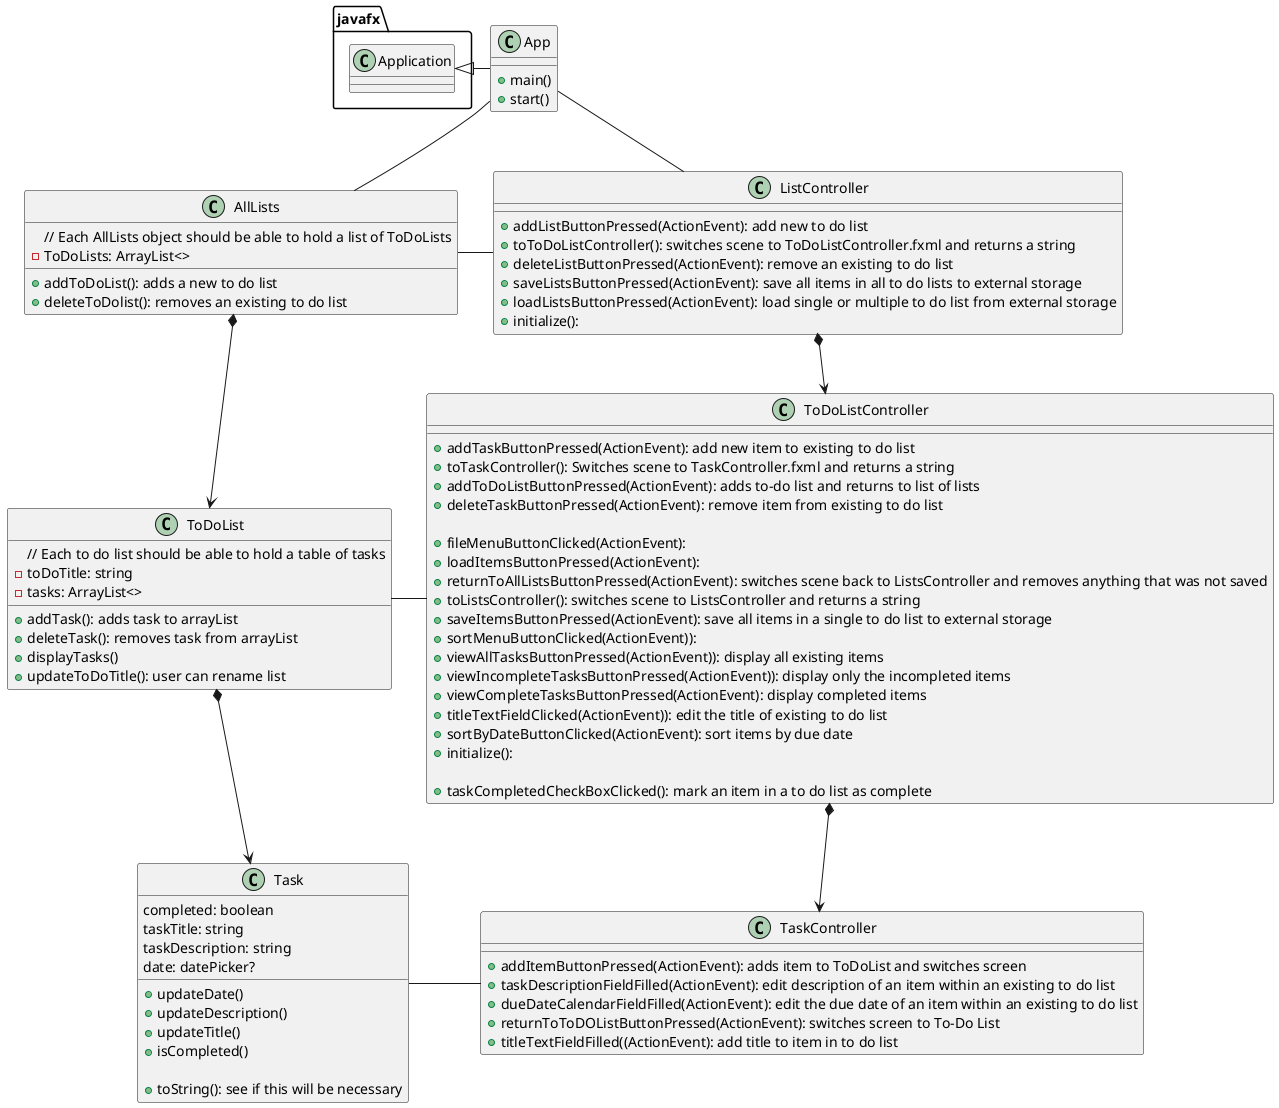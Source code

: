 @startuml
'https://plantuml.com/sequence-diagram

class App {
    + main()
    + start()
}

class AllLists {
    // Each AllLists object should be able to hold a list of ToDoLists
    - ToDoLists: ArrayList<>

    + addToDoList(): adds a new to do list
    + deleteToDolist(): removes an existing to do list
}

class ToDoList {
    // Each to do list should be able to hold a table of tasks
    - toDoTitle: string
    - tasks: ArrayList<>

    + addTask(): adds task to arrayList
    + deleteTask(): removes task from arrayList
    + displayTasks()
    + updateToDoTitle(): user can rename list

}

class Task {
    completed: boolean
    taskTitle: string
    taskDescription: string
    date: datePicker?

    + updateDate()
    + updateDescription()
    + updateTitle()
    + isCompleted()

    + toString(): see if this will be necessary
}

class ListController {
    + addListButtonPressed(ActionEvent): add new to do list
    + toToDoListController(): switches scene to ToDoListController.fxml and returns a string
    + deleteListButtonPressed(ActionEvent): remove an existing to do list
    + saveListsButtonPressed(ActionEvent): save all items in all to do lists to external storage
    + loadListsButtonPressed(ActionEvent): load single or multiple to do list from external storage
    + initialize():
}

class ToDoListController {
    + addTaskButtonPressed(ActionEvent): add new item to existing to do list
    + toTaskController(): Switches scene to TaskController.fxml and returns a string
    + addToDoListButtonPressed(ActionEvent): adds to-do list and returns to list of lists
    + deleteTaskButtonPressed(ActionEvent): remove item from existing to do list

    + fileMenuButtonClicked(ActionEvent):
    + loadItemsButtonPressed(ActionEvent):
    + returnToAllListsButtonPressed(ActionEvent): switches scene back to ListsController and removes anything that was not saved
    + toListsController(): switches scene to ListsController and returns a string
    + saveItemsButtonPressed(ActionEvent): save all items in a single to do list to external storage
    + sortMenuButtonClicked(ActionEvent)):
           + viewAllTasksButtonPressed(ActionEvent)): display all existing items
           + viewIncompleteTasksButtonPressed(ActionEvent)): display only the incompleted items
           + viewCompleteTasksButtonPressed(ActionEvent): display completed items
    + titleTextFieldClicked(ActionEvent)): edit the title of existing to do list
    + sortByDateButtonClicked(ActionEvent): sort items by due date
    + initialize():

    + taskCompletedCheckBoxClicked(): mark an item in a to do list as complete

}

class TaskController {
    + addItemButtonPressed(ActionEvent): adds item to ToDoList and switches screen
    + taskDescriptionFieldFilled(ActionEvent): edit description of an item within an existing to do list
    + dueDateCalendarFieldFilled(ActionEvent): edit the due date of an item within an existing to do list
    + returnToToDOListButtonPressed(ActionEvent): switches screen to To-Do List
    + titleTextFieldFilled((ActionEvent): add title to item in to do list
}




javafx.Application <|- App
App -- ListController
App -- AllLists
ListController *--> ToDoListController
ToDoListController *--> TaskController
AllLists *--> ToDoList
ToDoList *--> Task
AllLists - ListController
ToDoList - ToDoListController
Task - TaskController

@enduml